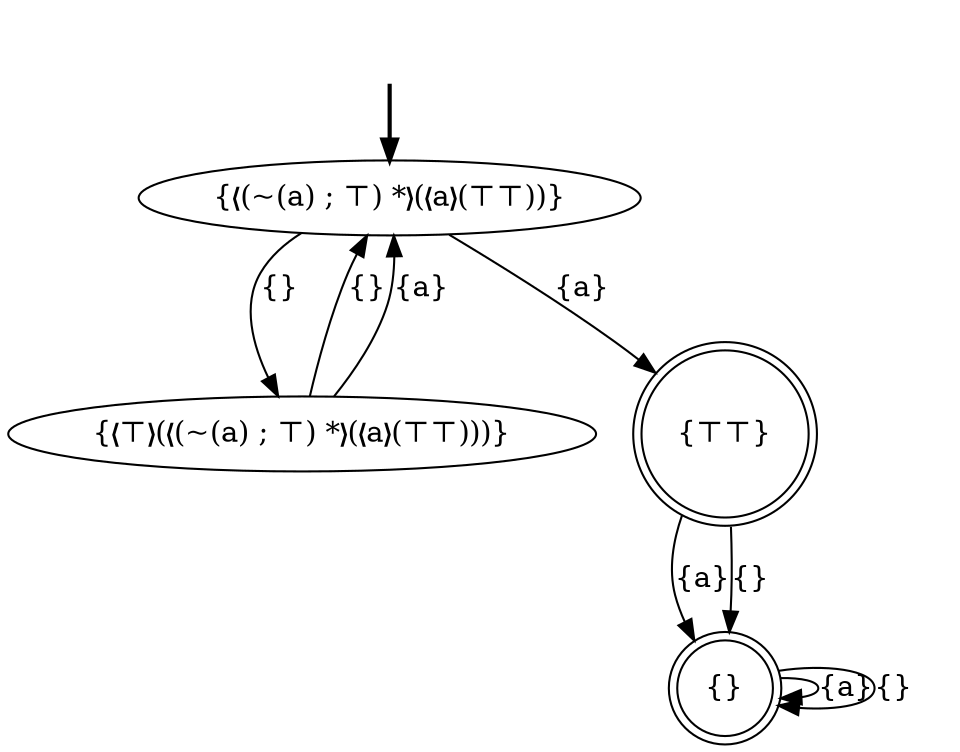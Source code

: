 digraph {
	fake0 [style=invisible]
	"{❬(~(a) ; ⊤) *❭(❬a❭(⊤⊤))}" [root=true]
	"{}" [shape=doublecircle]
	"{❬⊤❭(❬(~(a) ; ⊤) *❭(❬a❭(⊤⊤)))}"
	"{⊤⊤}" [shape=doublecircle]
	fake0 -> "{❬(~(a) ; ⊤) *❭(❬a❭(⊤⊤))}" [style=bold]
	"{❬(~(a) ; ⊤) *❭(❬a❭(⊤⊤))}" -> "{❬⊤❭(❬(~(a) ; ⊤) *❭(❬a❭(⊤⊤)))}" [label="{}"]
	"{}" -> "{}" [label="{a}"]
	"{❬⊤❭(❬(~(a) ; ⊤) *❭(❬a❭(⊤⊤)))}" -> "{❬(~(a) ; ⊤) *❭(❬a❭(⊤⊤))}" [label="{}"]
	"{⊤⊤}" -> "{}" [label="{a}"]
	"{❬(~(a) ; ⊤) *❭(❬a❭(⊤⊤))}" -> "{⊤⊤}" [label="{a}"]
	"{}" -> "{}" [label="{}"]
	"{❬⊤❭(❬(~(a) ; ⊤) *❭(❬a❭(⊤⊤)))}" -> "{❬(~(a) ; ⊤) *❭(❬a❭(⊤⊤))}" [label="{a}"]
	"{⊤⊤}" -> "{}" [label="{}"]
}
